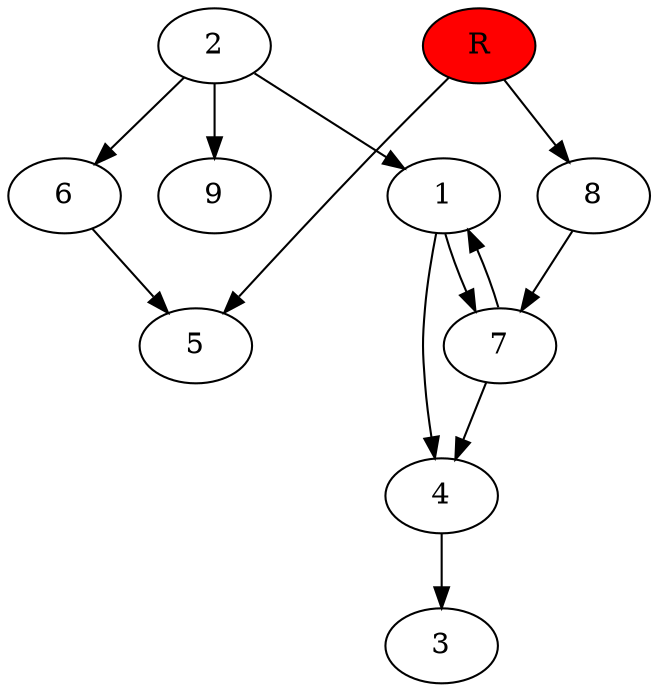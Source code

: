 digraph prb41939 {
	1
	2
	3
	4
	5
	6
	7
	8
	R [fillcolor="#ff0000" style=filled]
	1 -> 4
	1 -> 7
	2 -> 1
	2 -> 6
	2 -> 9
	4 -> 3
	6 -> 5
	7 -> 1
	7 -> 4
	8 -> 7
	R -> 5
	R -> 8
}
